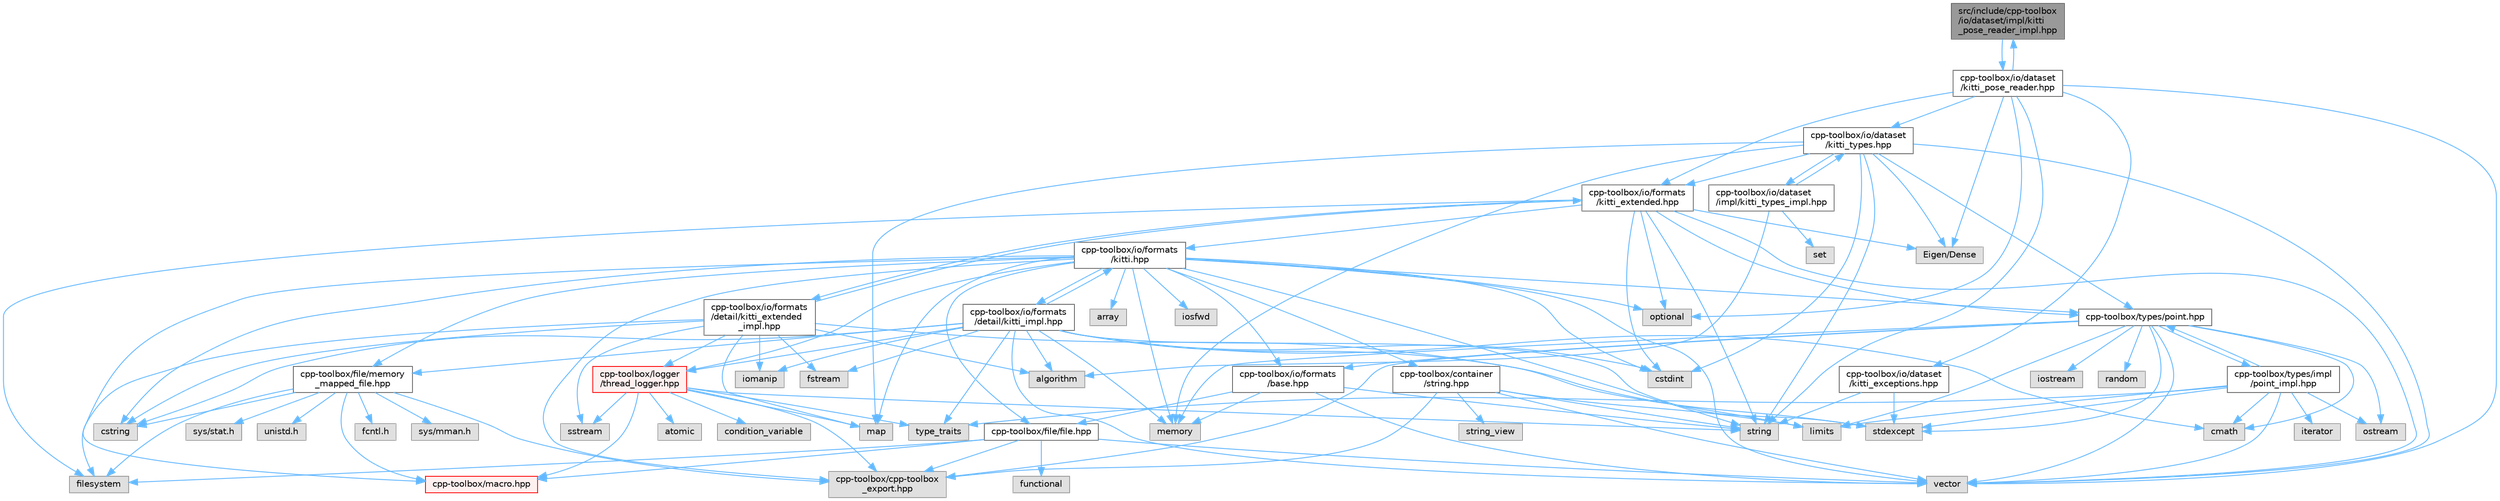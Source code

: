 digraph "src/include/cpp-toolbox/io/dataset/impl/kitti_pose_reader_impl.hpp"
{
 // LATEX_PDF_SIZE
  bgcolor="transparent";
  edge [fontname=Helvetica,fontsize=10,labelfontname=Helvetica,labelfontsize=10];
  node [fontname=Helvetica,fontsize=10,shape=box,height=0.2,width=0.4];
  Node1 [id="Node000001",label="src/include/cpp-toolbox\l/io/dataset/impl/kitti\l_pose_reader_impl.hpp",height=0.2,width=0.4,color="gray40", fillcolor="grey60", style="filled", fontcolor="black",tooltip=" "];
  Node1 -> Node2 [id="edge1_Node000001_Node000002",color="steelblue1",style="solid",tooltip=" "];
  Node2 [id="Node000002",label="cpp-toolbox/io/dataset\l/kitti_pose_reader.hpp",height=0.2,width=0.4,color="grey40", fillcolor="white", style="filled",URL="$kitti__pose__reader_8hpp.html",tooltip=" "];
  Node2 -> Node3 [id="edge2_Node000002_Node000003",color="steelblue1",style="solid",tooltip=" "];
  Node3 [id="Node000003",label="cpp-toolbox/io/dataset\l/kitti_types.hpp",height=0.2,width=0.4,color="grey40", fillcolor="white", style="filled",URL="$kitti__types_8hpp.html",tooltip=" "];
  Node3 -> Node4 [id="edge3_Node000003_Node000004",color="steelblue1",style="solid",tooltip=" "];
  Node4 [id="Node000004",label="cpp-toolbox/types/point.hpp",height=0.2,width=0.4,color="grey40", fillcolor="white", style="filled",URL="$point_8hpp.html",tooltip=" "];
  Node4 -> Node5 [id="edge4_Node000004_Node000005",color="steelblue1",style="solid",tooltip=" "];
  Node5 [id="Node000005",label="cmath",height=0.2,width=0.4,color="grey60", fillcolor="#E0E0E0", style="filled",tooltip=" "];
  Node4 -> Node6 [id="edge5_Node000004_Node000006",color="steelblue1",style="solid",tooltip=" "];
  Node6 [id="Node000006",label="iostream",height=0.2,width=0.4,color="grey60", fillcolor="#E0E0E0", style="filled",tooltip=" "];
  Node4 -> Node7 [id="edge6_Node000004_Node000007",color="steelblue1",style="solid",tooltip=" "];
  Node7 [id="Node000007",label="limits",height=0.2,width=0.4,color="grey60", fillcolor="#E0E0E0", style="filled",tooltip=" "];
  Node4 -> Node8 [id="edge7_Node000004_Node000008",color="steelblue1",style="solid",tooltip=" "];
  Node8 [id="Node000008",label="memory",height=0.2,width=0.4,color="grey60", fillcolor="#E0E0E0", style="filled",tooltip=" "];
  Node4 -> Node9 [id="edge8_Node000004_Node000009",color="steelblue1",style="solid",tooltip=" "];
  Node9 [id="Node000009",label="ostream",height=0.2,width=0.4,color="grey60", fillcolor="#E0E0E0", style="filled",tooltip=" "];
  Node4 -> Node10 [id="edge9_Node000004_Node000010",color="steelblue1",style="solid",tooltip=" "];
  Node10 [id="Node000010",label="random",height=0.2,width=0.4,color="grey60", fillcolor="#E0E0E0", style="filled",tooltip=" "];
  Node4 -> Node11 [id="edge10_Node000004_Node000011",color="steelblue1",style="solid",tooltip=" "];
  Node11 [id="Node000011",label="stdexcept",height=0.2,width=0.4,color="grey60", fillcolor="#E0E0E0", style="filled",tooltip=" "];
  Node4 -> Node12 [id="edge11_Node000004_Node000012",color="steelblue1",style="solid",tooltip=" "];
  Node12 [id="Node000012",label="vector",height=0.2,width=0.4,color="grey60", fillcolor="#E0E0E0", style="filled",tooltip=" "];
  Node4 -> Node13 [id="edge12_Node000004_Node000013",color="steelblue1",style="solid",tooltip=" "];
  Node13 [id="Node000013",label="cpp-toolbox/cpp-toolbox\l_export.hpp",height=0.2,width=0.4,color="grey60", fillcolor="#E0E0E0", style="filled",tooltip=" "];
  Node4 -> Node14 [id="edge13_Node000004_Node000014",color="steelblue1",style="solid",tooltip=" "];
  Node14 [id="Node000014",label="cpp-toolbox/io/formats\l/base.hpp",height=0.2,width=0.4,color="grey40", fillcolor="white", style="filled",URL="$io_2formats_2base_8hpp.html",tooltip=" "];
  Node14 -> Node8 [id="edge14_Node000014_Node000008",color="steelblue1",style="solid",tooltip=" "];
  Node14 -> Node15 [id="edge15_Node000014_Node000015",color="steelblue1",style="solid",tooltip=" "];
  Node15 [id="Node000015",label="string",height=0.2,width=0.4,color="grey60", fillcolor="#E0E0E0", style="filled",tooltip=" "];
  Node14 -> Node12 [id="edge16_Node000014_Node000012",color="steelblue1",style="solid",tooltip=" "];
  Node14 -> Node16 [id="edge17_Node000014_Node000016",color="steelblue1",style="solid",tooltip=" "];
  Node16 [id="Node000016",label="cpp-toolbox/file/file.hpp",height=0.2,width=0.4,color="grey40", fillcolor="white", style="filled",URL="$file_8hpp.html",tooltip=" "];
  Node16 -> Node17 [id="edge18_Node000016_Node000017",color="steelblue1",style="solid",tooltip=" "];
  Node17 [id="Node000017",label="filesystem",height=0.2,width=0.4,color="grey60", fillcolor="#E0E0E0", style="filled",tooltip=" "];
  Node16 -> Node18 [id="edge19_Node000016_Node000018",color="steelblue1",style="solid",tooltip=" "];
  Node18 [id="Node000018",label="functional",height=0.2,width=0.4,color="grey60", fillcolor="#E0E0E0", style="filled",tooltip=" "];
  Node16 -> Node12 [id="edge20_Node000016_Node000012",color="steelblue1",style="solid",tooltip=" "];
  Node16 -> Node13 [id="edge21_Node000016_Node000013",color="steelblue1",style="solid",tooltip=" "];
  Node16 -> Node19 [id="edge22_Node000016_Node000019",color="steelblue1",style="solid",tooltip=" "];
  Node19 [id="Node000019",label="cpp-toolbox/macro.hpp",height=0.2,width=0.4,color="red", fillcolor="#FFF0F0", style="filled",URL="$macro_8hpp.html",tooltip="通用的编译器、平台、架构检测和实用宏定义 / Common macros for compiler, platform, architecture detection and utility macro..."];
  Node4 -> Node24 [id="edge23_Node000004_Node000024",color="steelblue1",style="solid",tooltip=" "];
  Node24 [id="Node000024",label="cpp-toolbox/types/impl\l/point_impl.hpp",height=0.2,width=0.4,color="grey40", fillcolor="white", style="filled",URL="$point__impl_8hpp.html",tooltip=" "];
  Node24 -> Node5 [id="edge24_Node000024_Node000005",color="steelblue1",style="solid",tooltip=" "];
  Node24 -> Node25 [id="edge25_Node000024_Node000025",color="steelblue1",style="solid",tooltip=" "];
  Node25 [id="Node000025",label="iterator",height=0.2,width=0.4,color="grey60", fillcolor="#E0E0E0", style="filled",tooltip=" "];
  Node24 -> Node7 [id="edge26_Node000024_Node000007",color="steelblue1",style="solid",tooltip=" "];
  Node24 -> Node9 [id="edge27_Node000024_Node000009",color="steelblue1",style="solid",tooltip=" "];
  Node24 -> Node11 [id="edge28_Node000024_Node000011",color="steelblue1",style="solid",tooltip=" "];
  Node24 -> Node26 [id="edge29_Node000024_Node000026",color="steelblue1",style="solid",tooltip=" "];
  Node26 [id="Node000026",label="type_traits",height=0.2,width=0.4,color="grey60", fillcolor="#E0E0E0", style="filled",tooltip=" "];
  Node24 -> Node12 [id="edge30_Node000024_Node000012",color="steelblue1",style="solid",tooltip=" "];
  Node24 -> Node4 [id="edge31_Node000024_Node000004",color="steelblue1",style="solid",tooltip=" "];
  Node3 -> Node27 [id="edge32_Node000003_Node000027",color="steelblue1",style="solid",tooltip=" "];
  Node27 [id="Node000027",label="cpp-toolbox/io/formats\l/kitti_extended.hpp",height=0.2,width=0.4,color="grey40", fillcolor="white", style="filled",URL="$kitti__extended_8hpp.html",tooltip=" "];
  Node27 -> Node28 [id="edge33_Node000027_Node000028",color="steelblue1",style="solid",tooltip=" "];
  Node28 [id="Node000028",label="cpp-toolbox/io/formats\l/kitti.hpp",height=0.2,width=0.4,color="grey40", fillcolor="white", style="filled",URL="$kitti_8hpp.html",tooltip=" "];
  Node28 -> Node29 [id="edge34_Node000028_Node000029",color="steelblue1",style="solid",tooltip=" "];
  Node29 [id="Node000029",label="array",height=0.2,width=0.4,color="grey60", fillcolor="#E0E0E0", style="filled",tooltip=" "];
  Node28 -> Node30 [id="edge35_Node000028_Node000030",color="steelblue1",style="solid",tooltip=" "];
  Node30 [id="Node000030",label="cstdint",height=0.2,width=0.4,color="grey60", fillcolor="#E0E0E0", style="filled",tooltip=" "];
  Node28 -> Node31 [id="edge36_Node000028_Node000031",color="steelblue1",style="solid",tooltip=" "];
  Node31 [id="Node000031",label="cstring",height=0.2,width=0.4,color="grey60", fillcolor="#E0E0E0", style="filled",tooltip=" "];
  Node28 -> Node32 [id="edge37_Node000028_Node000032",color="steelblue1",style="solid",tooltip=" "];
  Node32 [id="Node000032",label="iosfwd",height=0.2,width=0.4,color="grey60", fillcolor="#E0E0E0", style="filled",tooltip=" "];
  Node28 -> Node33 [id="edge38_Node000028_Node000033",color="steelblue1",style="solid",tooltip=" "];
  Node33 [id="Node000033",label="map",height=0.2,width=0.4,color="grey60", fillcolor="#E0E0E0", style="filled",tooltip=" "];
  Node28 -> Node8 [id="edge39_Node000028_Node000008",color="steelblue1",style="solid",tooltip=" "];
  Node28 -> Node34 [id="edge40_Node000028_Node000034",color="steelblue1",style="solid",tooltip=" "];
  Node34 [id="Node000034",label="optional",height=0.2,width=0.4,color="grey60", fillcolor="#E0E0E0", style="filled",tooltip=" "];
  Node28 -> Node15 [id="edge41_Node000028_Node000015",color="steelblue1",style="solid",tooltip=" "];
  Node28 -> Node12 [id="edge42_Node000028_Node000012",color="steelblue1",style="solid",tooltip=" "];
  Node28 -> Node35 [id="edge43_Node000028_Node000035",color="steelblue1",style="solid",tooltip=" "];
  Node35 [id="Node000035",label="cpp-toolbox/container\l/string.hpp",height=0.2,width=0.4,color="grey40", fillcolor="white", style="filled",URL="$string_8hpp.html",tooltip=" "];
  Node35 -> Node7 [id="edge44_Node000035_Node000007",color="steelblue1",style="solid",tooltip=" "];
  Node35 -> Node15 [id="edge45_Node000035_Node000015",color="steelblue1",style="solid",tooltip=" "];
  Node35 -> Node36 [id="edge46_Node000035_Node000036",color="steelblue1",style="solid",tooltip=" "];
  Node36 [id="Node000036",label="string_view",height=0.2,width=0.4,color="grey60", fillcolor="#E0E0E0", style="filled",tooltip=" "];
  Node35 -> Node12 [id="edge47_Node000035_Node000012",color="steelblue1",style="solid",tooltip=" "];
  Node35 -> Node13 [id="edge48_Node000035_Node000013",color="steelblue1",style="solid",tooltip=" "];
  Node28 -> Node13 [id="edge49_Node000028_Node000013",color="steelblue1",style="solid",tooltip=" "];
  Node28 -> Node16 [id="edge50_Node000028_Node000016",color="steelblue1",style="solid",tooltip=" "];
  Node28 -> Node37 [id="edge51_Node000028_Node000037",color="steelblue1",style="solid",tooltip=" "];
  Node37 [id="Node000037",label="cpp-toolbox/file/memory\l_mapped_file.hpp",height=0.2,width=0.4,color="grey40", fillcolor="white", style="filled",URL="$memory__mapped__file_8hpp.html",tooltip=" "];
  Node37 -> Node31 [id="edge52_Node000037_Node000031",color="steelblue1",style="solid",tooltip=" "];
  Node37 -> Node17 [id="edge53_Node000037_Node000017",color="steelblue1",style="solid",tooltip=" "];
  Node37 -> Node13 [id="edge54_Node000037_Node000013",color="steelblue1",style="solid",tooltip=" "];
  Node37 -> Node19 [id="edge55_Node000037_Node000019",color="steelblue1",style="solid",tooltip=" "];
  Node37 -> Node38 [id="edge56_Node000037_Node000038",color="steelblue1",style="solid",tooltip=" "];
  Node38 [id="Node000038",label="fcntl.h",height=0.2,width=0.4,color="grey60", fillcolor="#E0E0E0", style="filled",tooltip=" "];
  Node37 -> Node39 [id="edge57_Node000037_Node000039",color="steelblue1",style="solid",tooltip=" "];
  Node39 [id="Node000039",label="sys/mman.h",height=0.2,width=0.4,color="grey60", fillcolor="#E0E0E0", style="filled",tooltip=" "];
  Node37 -> Node40 [id="edge58_Node000037_Node000040",color="steelblue1",style="solid",tooltip=" "];
  Node40 [id="Node000040",label="sys/stat.h",height=0.2,width=0.4,color="grey60", fillcolor="#E0E0E0", style="filled",tooltip=" "];
  Node37 -> Node41 [id="edge59_Node000037_Node000041",color="steelblue1",style="solid",tooltip=" "];
  Node41 [id="Node000041",label="unistd.h",height=0.2,width=0.4,color="grey60", fillcolor="#E0E0E0", style="filled",tooltip=" "];
  Node28 -> Node14 [id="edge60_Node000028_Node000014",color="steelblue1",style="solid",tooltip=" "];
  Node28 -> Node42 [id="edge61_Node000028_Node000042",color="steelblue1",style="solid",tooltip=" "];
  Node42 [id="Node000042",label="cpp-toolbox/logger\l/thread_logger.hpp",height=0.2,width=0.4,color="red", fillcolor="#FFF0F0", style="filled",URL="$thread__logger_8hpp.html",tooltip=" "];
  Node42 -> Node43 [id="edge62_Node000042_Node000043",color="steelblue1",style="solid",tooltip=" "];
  Node43 [id="Node000043",label="atomic",height=0.2,width=0.4,color="grey60", fillcolor="#E0E0E0", style="filled",tooltip=" "];
  Node42 -> Node44 [id="edge63_Node000042_Node000044",color="steelblue1",style="solid",tooltip=" "];
  Node44 [id="Node000044",label="condition_variable",height=0.2,width=0.4,color="grey60", fillcolor="#E0E0E0", style="filled",tooltip=" "];
  Node42 -> Node33 [id="edge64_Node000042_Node000033",color="steelblue1",style="solid",tooltip=" "];
  Node42 -> Node47 [id="edge65_Node000042_Node000047",color="steelblue1",style="solid",tooltip=" "];
  Node47 [id="Node000047",label="sstream",height=0.2,width=0.4,color="grey60", fillcolor="#E0E0E0", style="filled",tooltip=" "];
  Node42 -> Node15 [id="edge66_Node000042_Node000015",color="steelblue1",style="solid",tooltip=" "];
  Node42 -> Node26 [id="edge67_Node000042_Node000026",color="steelblue1",style="solid",tooltip=" "];
  Node42 -> Node13 [id="edge68_Node000042_Node000013",color="steelblue1",style="solid",tooltip=" "];
  Node42 -> Node19 [id="edge69_Node000042_Node000019",color="steelblue1",style="solid",tooltip=" "];
  Node28 -> Node19 [id="edge70_Node000028_Node000019",color="steelblue1",style="solid",tooltip=" "];
  Node28 -> Node4 [id="edge71_Node000028_Node000004",color="steelblue1",style="solid",tooltip=" "];
  Node28 -> Node56 [id="edge72_Node000028_Node000056",color="steelblue1",style="solid",tooltip=" "];
  Node56 [id="Node000056",label="cpp-toolbox/io/formats\l/detail/kitti_impl.hpp",height=0.2,width=0.4,color="grey40", fillcolor="white", style="filled",URL="$kitti__impl_8hpp.html",tooltip="此文件包含 kitti_format_t 的模板实现/This file contains the template implementations for kitti_format_t"];
  Node56 -> Node28 [id="edge73_Node000056_Node000028",color="steelblue1",style="solid",tooltip=" "];
  Node56 -> Node57 [id="edge74_Node000056_Node000057",color="steelblue1",style="solid",tooltip=" "];
  Node57 [id="Node000057",label="algorithm",height=0.2,width=0.4,color="grey60", fillcolor="#E0E0E0", style="filled",tooltip=" "];
  Node56 -> Node5 [id="edge75_Node000056_Node000005",color="steelblue1",style="solid",tooltip=" "];
  Node56 -> Node30 [id="edge76_Node000056_Node000030",color="steelblue1",style="solid",tooltip=" "];
  Node56 -> Node31 [id="edge77_Node000056_Node000031",color="steelblue1",style="solid",tooltip=" "];
  Node56 -> Node58 [id="edge78_Node000056_Node000058",color="steelblue1",style="solid",tooltip=" "];
  Node58 [id="Node000058",label="fstream",height=0.2,width=0.4,color="grey60", fillcolor="#E0E0E0", style="filled",tooltip=" "];
  Node56 -> Node59 [id="edge79_Node000056_Node000059",color="steelblue1",style="solid",tooltip=" "];
  Node59 [id="Node000059",label="iomanip",height=0.2,width=0.4,color="grey60", fillcolor="#E0E0E0", style="filled",tooltip=" "];
  Node56 -> Node7 [id="edge80_Node000056_Node000007",color="steelblue1",style="solid",tooltip=" "];
  Node56 -> Node8 [id="edge81_Node000056_Node000008",color="steelblue1",style="solid",tooltip=" "];
  Node56 -> Node11 [id="edge82_Node000056_Node000011",color="steelblue1",style="solid",tooltip=" "];
  Node56 -> Node26 [id="edge83_Node000056_Node000026",color="steelblue1",style="solid",tooltip=" "];
  Node56 -> Node12 [id="edge84_Node000056_Node000012",color="steelblue1",style="solid",tooltip=" "];
  Node56 -> Node37 [id="edge85_Node000056_Node000037",color="steelblue1",style="solid",tooltip=" "];
  Node56 -> Node42 [id="edge86_Node000056_Node000042",color="steelblue1",style="solid",tooltip=" "];
  Node27 -> Node4 [id="edge87_Node000027_Node000004",color="steelblue1",style="solid",tooltip=" "];
  Node27 -> Node60 [id="edge88_Node000027_Node000060",color="steelblue1",style="solid",tooltip=" "];
  Node60 [id="Node000060",label="Eigen/Dense",height=0.2,width=0.4,color="grey60", fillcolor="#E0E0E0", style="filled",tooltip=" "];
  Node27 -> Node17 [id="edge89_Node000027_Node000017",color="steelblue1",style="solid",tooltip=" "];
  Node27 -> Node15 [id="edge90_Node000027_Node000015",color="steelblue1",style="solid",tooltip=" "];
  Node27 -> Node12 [id="edge91_Node000027_Node000012",color="steelblue1",style="solid",tooltip=" "];
  Node27 -> Node30 [id="edge92_Node000027_Node000030",color="steelblue1",style="solid",tooltip=" "];
  Node27 -> Node34 [id="edge93_Node000027_Node000034",color="steelblue1",style="solid",tooltip=" "];
  Node27 -> Node61 [id="edge94_Node000027_Node000061",color="steelblue1",style="solid",tooltip=" "];
  Node61 [id="Node000061",label="cpp-toolbox/io/formats\l/detail/kitti_extended\l_impl.hpp",height=0.2,width=0.4,color="grey40", fillcolor="white", style="filled",URL="$kitti__extended__impl_8hpp.html",tooltip=" "];
  Node61 -> Node27 [id="edge95_Node000061_Node000027",color="steelblue1",style="solid",tooltip=" "];
  Node61 -> Node42 [id="edge96_Node000061_Node000042",color="steelblue1",style="solid",tooltip=" "];
  Node61 -> Node58 [id="edge97_Node000061_Node000058",color="steelblue1",style="solid",tooltip=" "];
  Node61 -> Node47 [id="edge98_Node000061_Node000047",color="steelblue1",style="solid",tooltip=" "];
  Node61 -> Node57 [id="edge99_Node000061_Node000057",color="steelblue1",style="solid",tooltip=" "];
  Node61 -> Node17 [id="edge100_Node000061_Node000017",color="steelblue1",style="solid",tooltip=" "];
  Node61 -> Node59 [id="edge101_Node000061_Node000059",color="steelblue1",style="solid",tooltip=" "];
  Node61 -> Node31 [id="edge102_Node000061_Node000031",color="steelblue1",style="solid",tooltip=" "];
  Node61 -> Node11 [id="edge103_Node000061_Node000011",color="steelblue1",style="solid",tooltip=" "];
  Node61 -> Node33 [id="edge104_Node000061_Node000033",color="steelblue1",style="solid",tooltip=" "];
  Node3 -> Node60 [id="edge105_Node000003_Node000060",color="steelblue1",style="solid",tooltip=" "];
  Node3 -> Node8 [id="edge106_Node000003_Node000008",color="steelblue1",style="solid",tooltip=" "];
  Node3 -> Node15 [id="edge107_Node000003_Node000015",color="steelblue1",style="solid",tooltip=" "];
  Node3 -> Node12 [id="edge108_Node000003_Node000012",color="steelblue1",style="solid",tooltip=" "];
  Node3 -> Node30 [id="edge109_Node000003_Node000030",color="steelblue1",style="solid",tooltip=" "];
  Node3 -> Node33 [id="edge110_Node000003_Node000033",color="steelblue1",style="solid",tooltip=" "];
  Node3 -> Node62 [id="edge111_Node000003_Node000062",color="steelblue1",style="solid",tooltip=" "];
  Node62 [id="Node000062",label="cpp-toolbox/io/dataset\l/impl/kitti_types_impl.hpp",height=0.2,width=0.4,color="grey40", fillcolor="white", style="filled",URL="$kitti__types__impl_8hpp.html",tooltip=" "];
  Node62 -> Node3 [id="edge112_Node000062_Node000003",color="steelblue1",style="solid",tooltip=" "];
  Node62 -> Node57 [id="edge113_Node000062_Node000057",color="steelblue1",style="solid",tooltip=" "];
  Node62 -> Node63 [id="edge114_Node000062_Node000063",color="steelblue1",style="solid",tooltip=" "];
  Node63 [id="Node000063",label="set",height=0.2,width=0.4,color="grey60", fillcolor="#E0E0E0", style="filled",tooltip=" "];
  Node2 -> Node64 [id="edge115_Node000002_Node000064",color="steelblue1",style="solid",tooltip=" "];
  Node64 [id="Node000064",label="cpp-toolbox/io/dataset\l/kitti_exceptions.hpp",height=0.2,width=0.4,color="grey40", fillcolor="white", style="filled",URL="$kitti__exceptions_8hpp.html",tooltip=" "];
  Node64 -> Node11 [id="edge116_Node000064_Node000011",color="steelblue1",style="solid",tooltip=" "];
  Node64 -> Node15 [id="edge117_Node000064_Node000015",color="steelblue1",style="solid",tooltip=" "];
  Node2 -> Node27 [id="edge118_Node000002_Node000027",color="steelblue1",style="solid",tooltip=" "];
  Node2 -> Node60 [id="edge119_Node000002_Node000060",color="steelblue1",style="solid",tooltip=" "];
  Node2 -> Node15 [id="edge120_Node000002_Node000015",color="steelblue1",style="solid",tooltip=" "];
  Node2 -> Node12 [id="edge121_Node000002_Node000012",color="steelblue1",style="solid",tooltip=" "];
  Node2 -> Node34 [id="edge122_Node000002_Node000034",color="steelblue1",style="solid",tooltip=" "];
  Node2 -> Node1 [id="edge123_Node000002_Node000001",color="steelblue1",style="solid",tooltip=" "];
}
